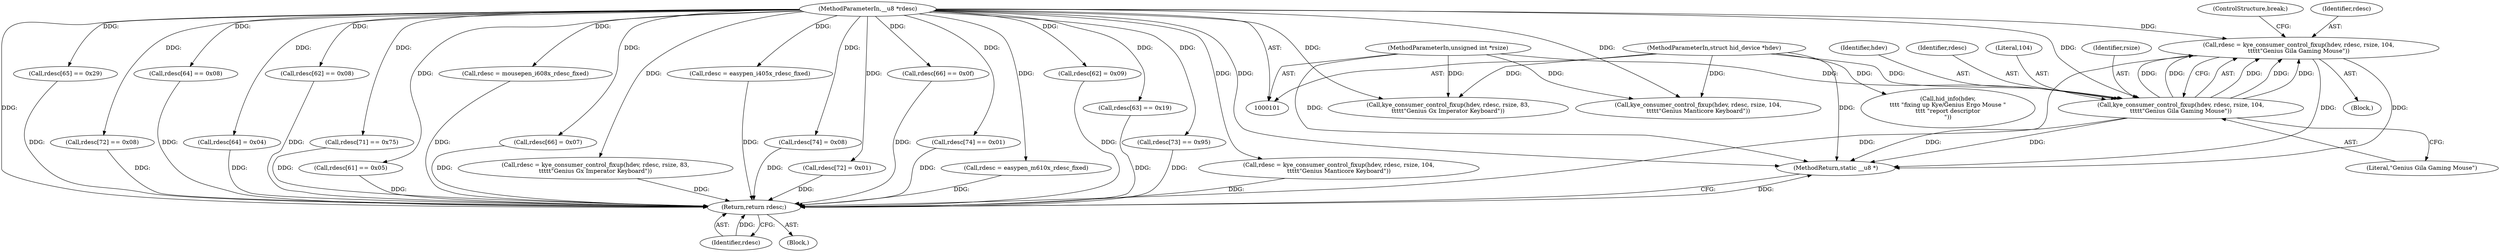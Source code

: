 digraph "0_linux_4ab25786c87eb20857bbb715c3ae34ec8fd6a214_0@pointer" {
"1000256" [label="(Call,rdesc = kye_consumer_control_fixup(hdev, rdesc, rsize, 104,\n\t\t\t\t\t\"Genius Gila Gaming Mouse\"))"];
"1000258" [label="(Call,kye_consumer_control_fixup(hdev, rdesc, rsize, 104,\n\t\t\t\t\t\"Genius Gila Gaming Mouse\"))"];
"1000102" [label="(MethodParameterIn,struct hid_device *hdev)"];
"1000103" [label="(MethodParameterIn,__u8 *rdesc)"];
"1000104" [label="(MethodParameterIn,unsigned int *rsize)"];
"1000285" [label="(Return,return rdesc;)"];
"1000258" [label="(Call,kye_consumer_control_fixup(hdev, rdesc, rsize, 104,\n\t\t\t\t\t\"Genius Gila Gaming Mouse\"))"];
"1000143" [label="(Call,rdesc[65] == 0x29)"];
"1000161" [label="(Call,rdesc[72] == 0x08)"];
"1000137" [label="(Call,rdesc[64] == 0x08)"];
"1000285" [label="(Return,return rdesc;)"];
"1000186" [label="(Call,rdesc[64] = 0x04)"];
"1000263" [label="(Literal,\"Genius Gila Gaming Mouse\")"];
"1000264" [label="(ControlStructure,break;)"];
"1000286" [label="(Identifier,rdesc)"];
"1000125" [label="(Call,rdesc[62] == 0x08)"];
"1000155" [label="(Call,rdesc[71] == 0x75)"];
"1000119" [label="(Call,rdesc[61] == 0x05)"];
"1000230" [label="(Call,rdesc = mousepen_i608x_rdesc_fixed)"];
"1000257" [label="(Identifier,rdesc)"];
"1000191" [label="(Call,rdesc[66] = 0x07)"];
"1000261" [label="(Identifier,rsize)"];
"1000110" [label="(Block,)"];
"1000256" [label="(Call,rdesc = kye_consumer_control_fixup(hdev, rdesc, rsize, 104,\n\t\t\t\t\t\"Genius Gila Gaming Mouse\"))"];
"1000105" [label="(Block,)"];
"1000266" [label="(Call,rdesc = kye_consumer_control_fixup(hdev, rdesc, rsize, 83,\n\t\t\t\t\t\"Genius Gx Imperator Keyboard\"))"];
"1000214" [label="(Call,rdesc = easypen_i405x_rdesc_fixed)"];
"1000178" [label="(Call,hid_info(hdev,\n\t\t\t\t \"fixing up Kye/Genius Ergo Mouse \"\n\t\t\t\t \"report descriptor\n\"))"];
"1000259" [label="(Identifier,hdev)"];
"1000201" [label="(Call,rdesc[74] = 0x08)"];
"1000103" [label="(MethodParameterIn,__u8 *rdesc)"];
"1000260" [label="(Identifier,rdesc)"];
"1000196" [label="(Call,rdesc[72] = 0x01)"];
"1000102" [label="(MethodParameterIn,struct hid_device *hdev)"];
"1000149" [label="(Call,rdesc[66] == 0x0f)"];
"1000287" [label="(MethodReturn,static __u8 *)"];
"1000268" [label="(Call,kye_consumer_control_fixup(hdev, rdesc, rsize, 83,\n\t\t\t\t\t\"Genius Gx Imperator Keyboard\"))"];
"1000172" [label="(Call,rdesc[74] == 0x01)"];
"1000278" [label="(Call,kye_consumer_control_fixup(hdev, rdesc, rsize, 104,\n\t\t\t\t\t\"Genius Manticore Keyboard\"))"];
"1000246" [label="(Call,rdesc = easypen_m610x_rdesc_fixed)"];
"1000181" [label="(Call,rdesc[62] = 0x09)"];
"1000131" [label="(Call,rdesc[63] == 0x19)"];
"1000167" [label="(Call,rdesc[73] == 0x95)"];
"1000104" [label="(MethodParameterIn,unsigned int *rsize)"];
"1000276" [label="(Call,rdesc = kye_consumer_control_fixup(hdev, rdesc, rsize, 104,\n\t\t\t\t\t\"Genius Manticore Keyboard\"))"];
"1000262" [label="(Literal,104)"];
"1000256" -> "1000110"  [label="AST: "];
"1000256" -> "1000258"  [label="CFG: "];
"1000257" -> "1000256"  [label="AST: "];
"1000258" -> "1000256"  [label="AST: "];
"1000264" -> "1000256"  [label="CFG: "];
"1000256" -> "1000287"  [label="DDG: "];
"1000256" -> "1000287"  [label="DDG: "];
"1000258" -> "1000256"  [label="DDG: "];
"1000258" -> "1000256"  [label="DDG: "];
"1000258" -> "1000256"  [label="DDG: "];
"1000258" -> "1000256"  [label="DDG: "];
"1000258" -> "1000256"  [label="DDG: "];
"1000103" -> "1000256"  [label="DDG: "];
"1000256" -> "1000285"  [label="DDG: "];
"1000258" -> "1000263"  [label="CFG: "];
"1000259" -> "1000258"  [label="AST: "];
"1000260" -> "1000258"  [label="AST: "];
"1000261" -> "1000258"  [label="AST: "];
"1000262" -> "1000258"  [label="AST: "];
"1000263" -> "1000258"  [label="AST: "];
"1000258" -> "1000287"  [label="DDG: "];
"1000258" -> "1000287"  [label="DDG: "];
"1000102" -> "1000258"  [label="DDG: "];
"1000103" -> "1000258"  [label="DDG: "];
"1000104" -> "1000258"  [label="DDG: "];
"1000102" -> "1000101"  [label="AST: "];
"1000102" -> "1000287"  [label="DDG: "];
"1000102" -> "1000178"  [label="DDG: "];
"1000102" -> "1000268"  [label="DDG: "];
"1000102" -> "1000278"  [label="DDG: "];
"1000103" -> "1000101"  [label="AST: "];
"1000103" -> "1000287"  [label="DDG: "];
"1000103" -> "1000119"  [label="DDG: "];
"1000103" -> "1000125"  [label="DDG: "];
"1000103" -> "1000131"  [label="DDG: "];
"1000103" -> "1000137"  [label="DDG: "];
"1000103" -> "1000143"  [label="DDG: "];
"1000103" -> "1000149"  [label="DDG: "];
"1000103" -> "1000155"  [label="DDG: "];
"1000103" -> "1000161"  [label="DDG: "];
"1000103" -> "1000167"  [label="DDG: "];
"1000103" -> "1000172"  [label="DDG: "];
"1000103" -> "1000181"  [label="DDG: "];
"1000103" -> "1000186"  [label="DDG: "];
"1000103" -> "1000191"  [label="DDG: "];
"1000103" -> "1000196"  [label="DDG: "];
"1000103" -> "1000201"  [label="DDG: "];
"1000103" -> "1000214"  [label="DDG: "];
"1000103" -> "1000230"  [label="DDG: "];
"1000103" -> "1000246"  [label="DDG: "];
"1000103" -> "1000266"  [label="DDG: "];
"1000103" -> "1000268"  [label="DDG: "];
"1000103" -> "1000276"  [label="DDG: "];
"1000103" -> "1000278"  [label="DDG: "];
"1000103" -> "1000285"  [label="DDG: "];
"1000104" -> "1000101"  [label="AST: "];
"1000104" -> "1000287"  [label="DDG: "];
"1000104" -> "1000268"  [label="DDG: "];
"1000104" -> "1000278"  [label="DDG: "];
"1000285" -> "1000105"  [label="AST: "];
"1000285" -> "1000286"  [label="CFG: "];
"1000286" -> "1000285"  [label="AST: "];
"1000287" -> "1000285"  [label="CFG: "];
"1000285" -> "1000287"  [label="DDG: "];
"1000286" -> "1000285"  [label="DDG: "];
"1000181" -> "1000285"  [label="DDG: "];
"1000186" -> "1000285"  [label="DDG: "];
"1000131" -> "1000285"  [label="DDG: "];
"1000230" -> "1000285"  [label="DDG: "];
"1000196" -> "1000285"  [label="DDG: "];
"1000276" -> "1000285"  [label="DDG: "];
"1000161" -> "1000285"  [label="DDG: "];
"1000191" -> "1000285"  [label="DDG: "];
"1000246" -> "1000285"  [label="DDG: "];
"1000201" -> "1000285"  [label="DDG: "];
"1000167" -> "1000285"  [label="DDG: "];
"1000125" -> "1000285"  [label="DDG: "];
"1000143" -> "1000285"  [label="DDG: "];
"1000266" -> "1000285"  [label="DDG: "];
"1000119" -> "1000285"  [label="DDG: "];
"1000172" -> "1000285"  [label="DDG: "];
"1000214" -> "1000285"  [label="DDG: "];
"1000149" -> "1000285"  [label="DDG: "];
"1000155" -> "1000285"  [label="DDG: "];
"1000137" -> "1000285"  [label="DDG: "];
}
